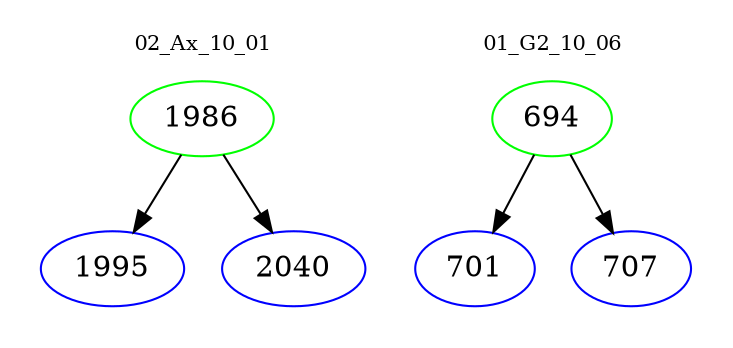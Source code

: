 digraph{
subgraph cluster_0 {
color = white
label = "02_Ax_10_01";
fontsize=10;
T0_1986 [label="1986", color="green"]
T0_1986 -> T0_1995 [color="black"]
T0_1995 [label="1995", color="blue"]
T0_1986 -> T0_2040 [color="black"]
T0_2040 [label="2040", color="blue"]
}
subgraph cluster_1 {
color = white
label = "01_G2_10_06";
fontsize=10;
T1_694 [label="694", color="green"]
T1_694 -> T1_701 [color="black"]
T1_701 [label="701", color="blue"]
T1_694 -> T1_707 [color="black"]
T1_707 [label="707", color="blue"]
}
}
